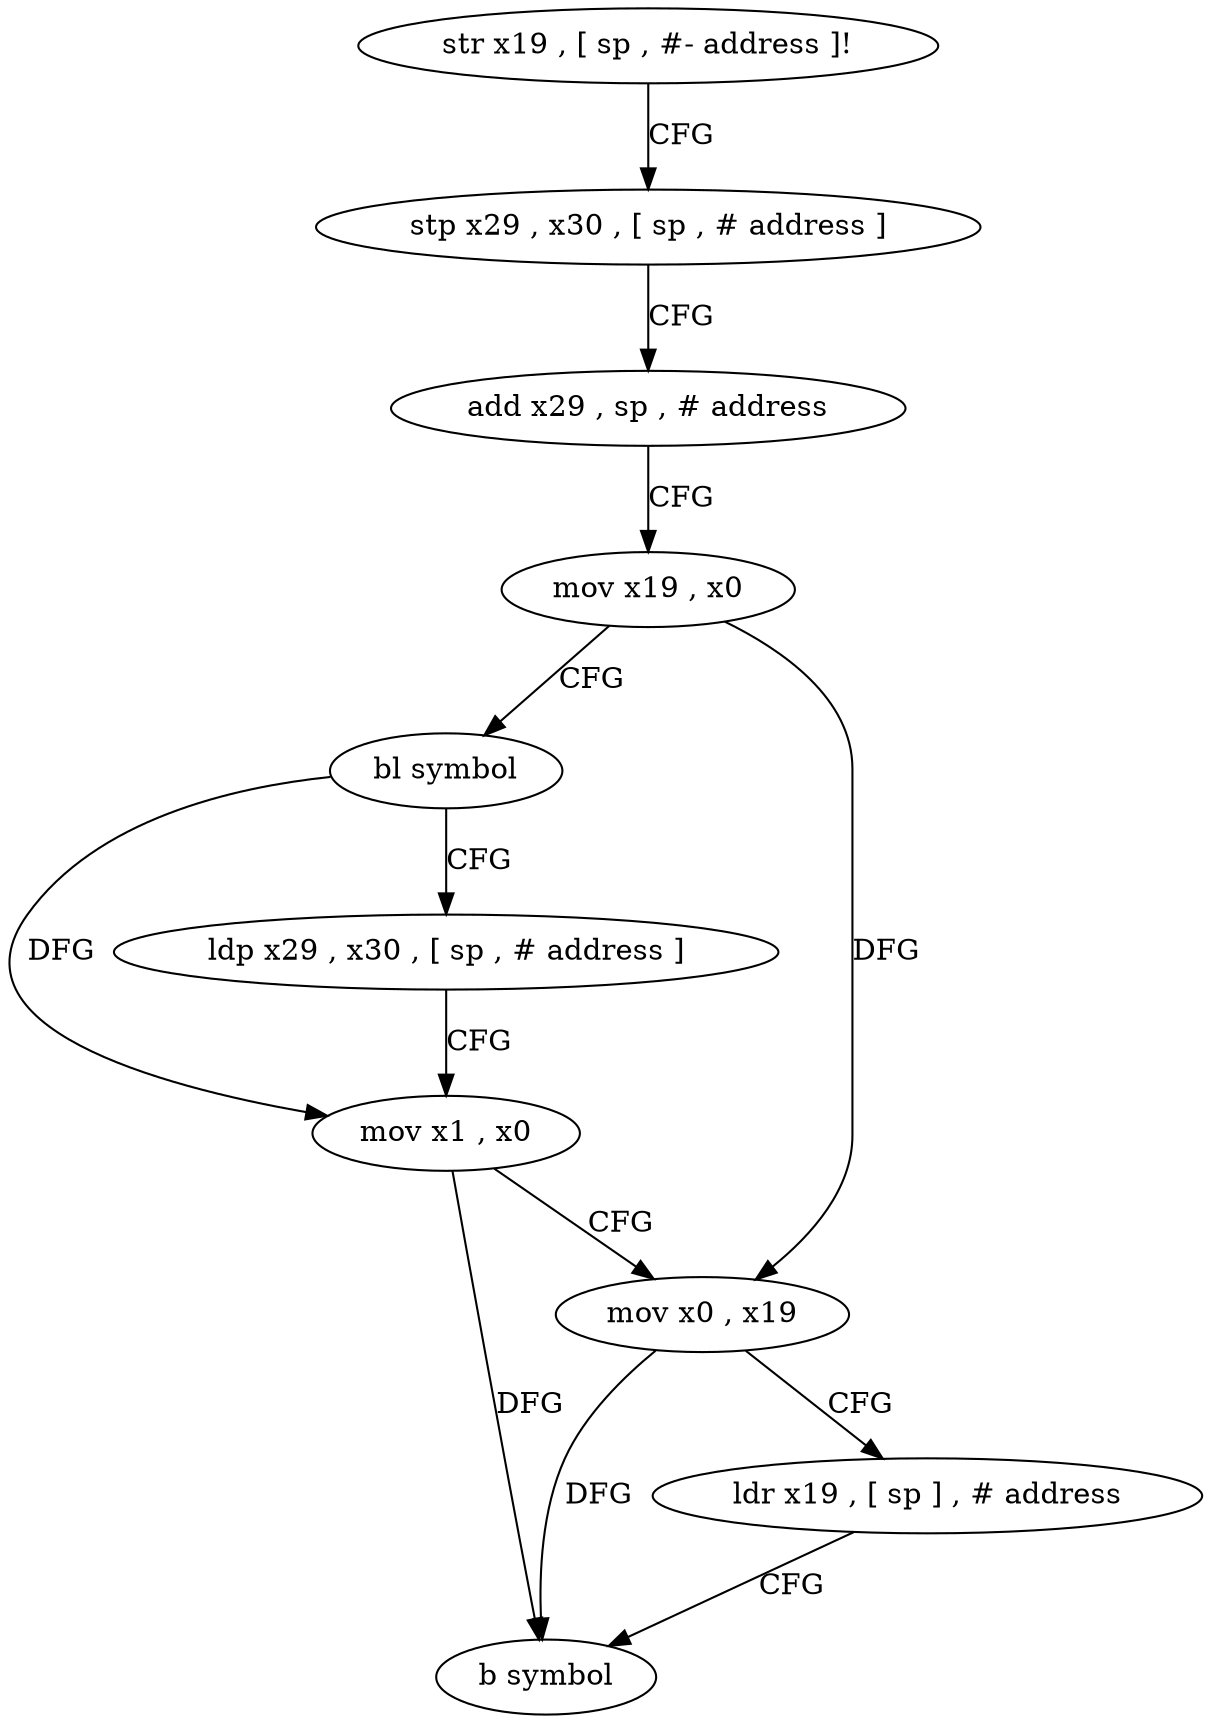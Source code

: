digraph "func" {
"4222068" [label = "str x19 , [ sp , #- address ]!" ]
"4222072" [label = "stp x29 , x30 , [ sp , # address ]" ]
"4222076" [label = "add x29 , sp , # address" ]
"4222080" [label = "mov x19 , x0" ]
"4222084" [label = "bl symbol" ]
"4222088" [label = "ldp x29 , x30 , [ sp , # address ]" ]
"4222092" [label = "mov x1 , x0" ]
"4222096" [label = "mov x0 , x19" ]
"4222100" [label = "ldr x19 , [ sp ] , # address" ]
"4222104" [label = "b symbol" ]
"4222068" -> "4222072" [ label = "CFG" ]
"4222072" -> "4222076" [ label = "CFG" ]
"4222076" -> "4222080" [ label = "CFG" ]
"4222080" -> "4222084" [ label = "CFG" ]
"4222080" -> "4222096" [ label = "DFG" ]
"4222084" -> "4222088" [ label = "CFG" ]
"4222084" -> "4222092" [ label = "DFG" ]
"4222088" -> "4222092" [ label = "CFG" ]
"4222092" -> "4222096" [ label = "CFG" ]
"4222092" -> "4222104" [ label = "DFG" ]
"4222096" -> "4222100" [ label = "CFG" ]
"4222096" -> "4222104" [ label = "DFG" ]
"4222100" -> "4222104" [ label = "CFG" ]
}
